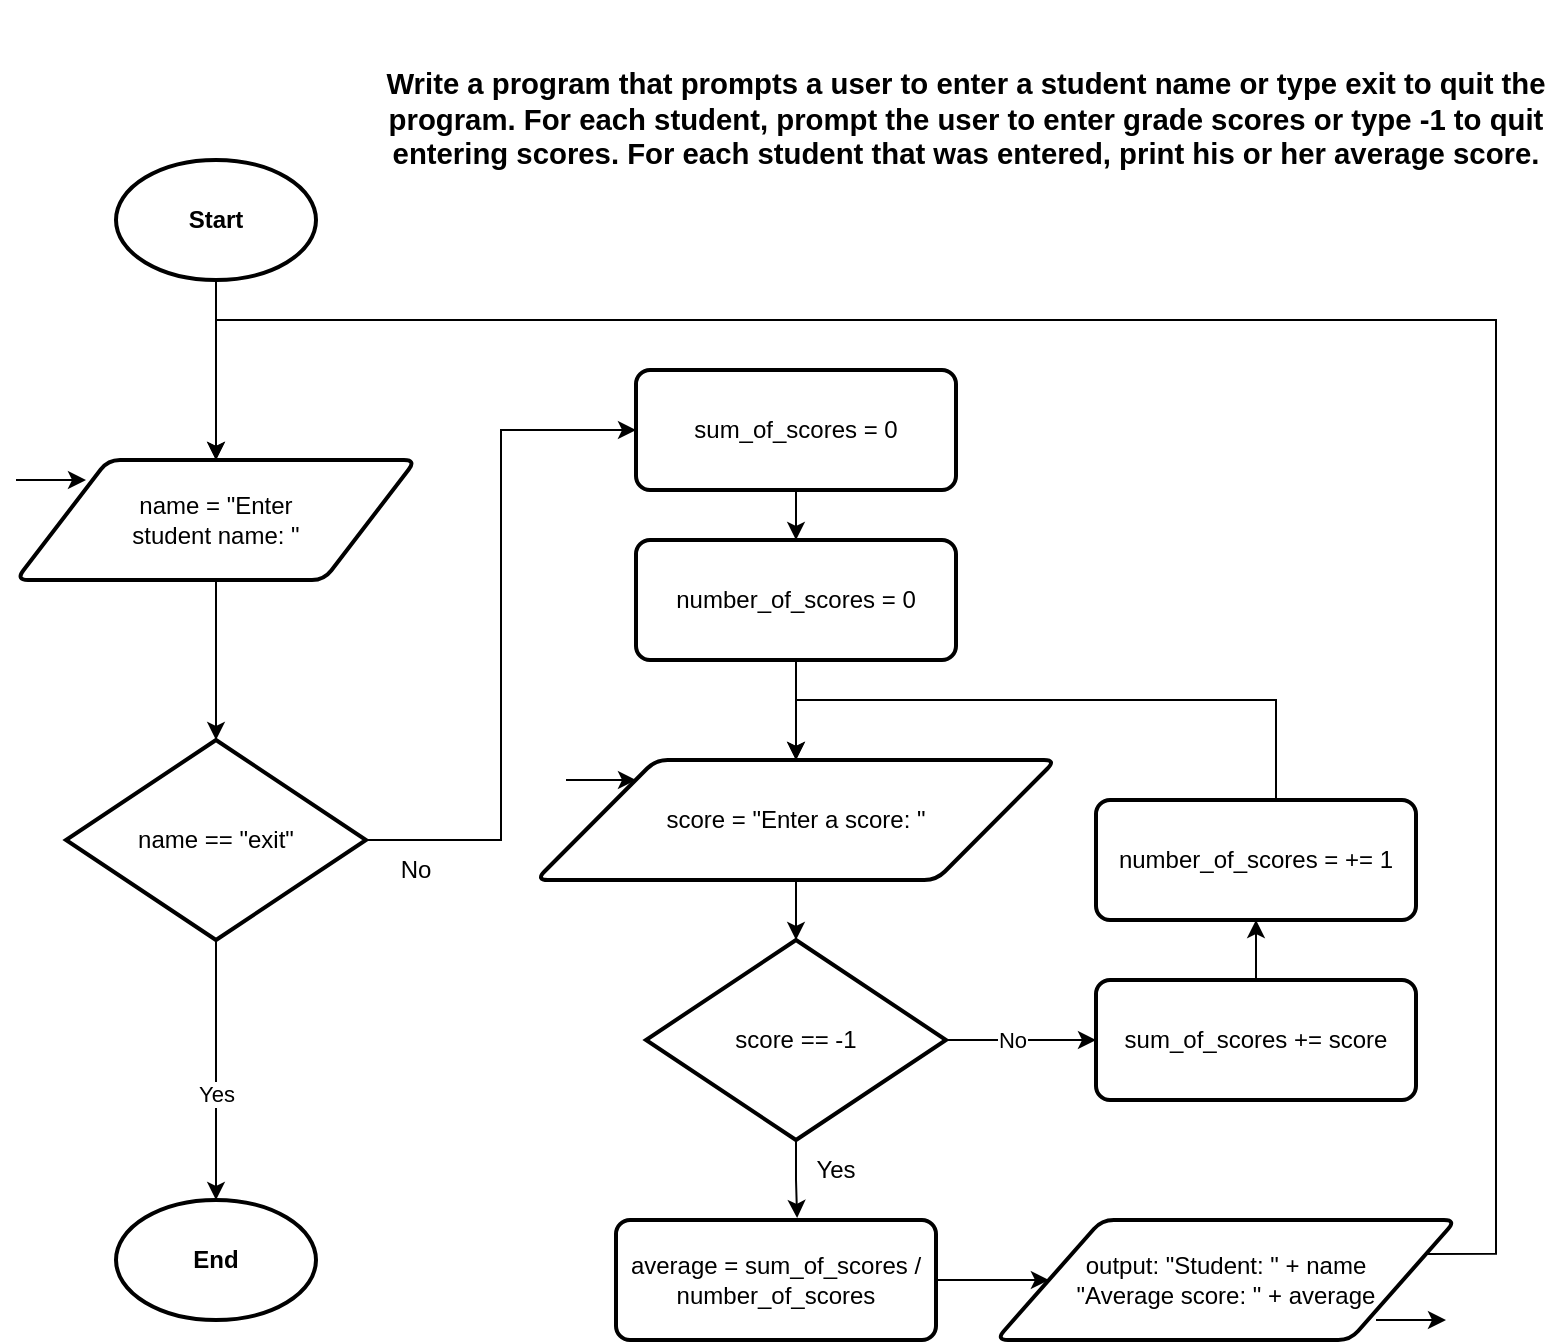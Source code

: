 <mxfile version="20.5.1" type="device"><diagram id="ElMXcovZxlgt0VPyKxh_" name="Page-1"><mxGraphModel dx="1580" dy="661" grid="1" gridSize="10" guides="1" tooltips="1" connect="1" arrows="1" fold="1" page="1" pageScale="1" pageWidth="850" pageHeight="1100" math="0" shadow="0"><root><mxCell id="0"/><mxCell id="1" parent="0"/><mxCell id="-pSlb4P0oNWnuijvpXDX-8" style="edgeStyle=orthogonalEdgeStyle;rounded=0;orthogonalLoop=1;jettySize=auto;html=1;entryX=0.5;entryY=0;entryDx=0;entryDy=0;entryPerimeter=0;" edge="1" parent="1" source="-pSlb4P0oNWnuijvpXDX-1" target="-pSlb4P0oNWnuijvpXDX-5"><mxGeometry relative="1" as="geometry"/></mxCell><mxCell id="-pSlb4P0oNWnuijvpXDX-9" value="Yes" style="edgeLabel;html=1;align=center;verticalAlign=middle;resizable=0;points=[];" vertex="1" connectable="0" parent="-pSlb4P0oNWnuijvpXDX-8"><mxGeometry x="0.176" relative="1" as="geometry"><mxPoint as="offset"/></mxGeometry></mxCell><mxCell id="-pSlb4P0oNWnuijvpXDX-24" style="edgeStyle=orthogonalEdgeStyle;rounded=0;orthogonalLoop=1;jettySize=auto;html=1;entryX=0;entryY=0.5;entryDx=0;entryDy=0;" edge="1" parent="1" source="-pSlb4P0oNWnuijvpXDX-1" target="-pSlb4P0oNWnuijvpXDX-10"><mxGeometry relative="1" as="geometry"/></mxCell><mxCell id="-pSlb4P0oNWnuijvpXDX-1" value="name == &quot;exit&quot;" style="strokeWidth=2;html=1;shape=mxgraph.flowchart.decision;whiteSpace=wrap;" vertex="1" parent="1"><mxGeometry x="65" y="390" width="150" height="100" as="geometry"/></mxCell><mxCell id="-pSlb4P0oNWnuijvpXDX-7" style="edgeStyle=orthogonalEdgeStyle;rounded=0;orthogonalLoop=1;jettySize=auto;html=1;entryX=0.5;entryY=0;entryDx=0;entryDy=0;entryPerimeter=0;" edge="1" parent="1" source="-pSlb4P0oNWnuijvpXDX-2" target="-pSlb4P0oNWnuijvpXDX-1"><mxGeometry relative="1" as="geometry"/></mxCell><mxCell id="-pSlb4P0oNWnuijvpXDX-2" value="name = &quot;Enter &lt;br&gt;student name: &quot;" style="shape=parallelogram;html=1;strokeWidth=2;perimeter=parallelogramPerimeter;whiteSpace=wrap;rounded=1;arcSize=12;size=0.23;" vertex="1" parent="1"><mxGeometry x="40" y="250" width="200" height="60" as="geometry"/></mxCell><mxCell id="-pSlb4P0oNWnuijvpXDX-6" style="edgeStyle=orthogonalEdgeStyle;rounded=0;orthogonalLoop=1;jettySize=auto;html=1;" edge="1" parent="1" source="-pSlb4P0oNWnuijvpXDX-3" target="-pSlb4P0oNWnuijvpXDX-2"><mxGeometry relative="1" as="geometry"/></mxCell><mxCell id="-pSlb4P0oNWnuijvpXDX-3" value="&lt;b&gt;Start&lt;/b&gt;" style="strokeWidth=2;html=1;shape=mxgraph.flowchart.start_1;whiteSpace=wrap;" vertex="1" parent="1"><mxGeometry x="90" y="100" width="100" height="60" as="geometry"/></mxCell><mxCell id="-pSlb4P0oNWnuijvpXDX-5" value="&lt;b&gt;End&lt;/b&gt;" style="strokeWidth=2;html=1;shape=mxgraph.flowchart.start_1;whiteSpace=wrap;" vertex="1" parent="1"><mxGeometry x="90" y="620" width="100" height="60" as="geometry"/></mxCell><mxCell id="-pSlb4P0oNWnuijvpXDX-18" style="edgeStyle=orthogonalEdgeStyle;rounded=0;orthogonalLoop=1;jettySize=auto;html=1;entryX=0.5;entryY=0;entryDx=0;entryDy=0;" edge="1" parent="1" source="-pSlb4P0oNWnuijvpXDX-10" target="-pSlb4P0oNWnuijvpXDX-11"><mxGeometry relative="1" as="geometry"/></mxCell><mxCell id="-pSlb4P0oNWnuijvpXDX-10" value="sum_of_scores = 0" style="rounded=1;whiteSpace=wrap;html=1;absoluteArcSize=1;arcSize=14;strokeWidth=2;" vertex="1" parent="1"><mxGeometry x="350" y="205" width="160" height="60" as="geometry"/></mxCell><mxCell id="-pSlb4P0oNWnuijvpXDX-19" style="edgeStyle=orthogonalEdgeStyle;rounded=0;orthogonalLoop=1;jettySize=auto;html=1;entryX=0.5;entryY=0;entryDx=0;entryDy=0;" edge="1" parent="1" source="-pSlb4P0oNWnuijvpXDX-11" target="-pSlb4P0oNWnuijvpXDX-13"><mxGeometry relative="1" as="geometry"/></mxCell><mxCell id="-pSlb4P0oNWnuijvpXDX-11" value="number_of_scores = 0" style="rounded=1;whiteSpace=wrap;html=1;absoluteArcSize=1;arcSize=14;strokeWidth=2;" vertex="1" parent="1"><mxGeometry x="350" y="290" width="160" height="60" as="geometry"/></mxCell><mxCell id="-pSlb4P0oNWnuijvpXDX-16" style="edgeStyle=orthogonalEdgeStyle;rounded=0;orthogonalLoop=1;jettySize=auto;html=1;entryX=0;entryY=0.5;entryDx=0;entryDy=0;" edge="1" parent="1" source="-pSlb4P0oNWnuijvpXDX-12" target="-pSlb4P0oNWnuijvpXDX-14"><mxGeometry relative="1" as="geometry"/></mxCell><mxCell id="-pSlb4P0oNWnuijvpXDX-21" value="No" style="edgeLabel;html=1;align=center;verticalAlign=middle;resizable=0;points=[];" vertex="1" connectable="0" parent="-pSlb4P0oNWnuijvpXDX-16"><mxGeometry x="-0.123" relative="1" as="geometry"><mxPoint as="offset"/></mxGeometry></mxCell><mxCell id="-pSlb4P0oNWnuijvpXDX-35" style="edgeStyle=orthogonalEdgeStyle;rounded=0;orthogonalLoop=1;jettySize=auto;html=1;entryX=0.566;entryY=-0.017;entryDx=0;entryDy=0;entryPerimeter=0;" edge="1" parent="1" source="-pSlb4P0oNWnuijvpXDX-12" target="-pSlb4P0oNWnuijvpXDX-27"><mxGeometry relative="1" as="geometry"/></mxCell><mxCell id="-pSlb4P0oNWnuijvpXDX-12" value="score == -1" style="strokeWidth=2;html=1;shape=mxgraph.flowchart.decision;whiteSpace=wrap;" vertex="1" parent="1"><mxGeometry x="355" y="490" width="150" height="100" as="geometry"/></mxCell><mxCell id="-pSlb4P0oNWnuijvpXDX-20" style="edgeStyle=orthogonalEdgeStyle;rounded=0;orthogonalLoop=1;jettySize=auto;html=1;exitX=0.5;exitY=1;exitDx=0;exitDy=0;entryX=0.5;entryY=0;entryDx=0;entryDy=0;entryPerimeter=0;" edge="1" parent="1" source="-pSlb4P0oNWnuijvpXDX-13" target="-pSlb4P0oNWnuijvpXDX-12"><mxGeometry relative="1" as="geometry"/></mxCell><mxCell id="-pSlb4P0oNWnuijvpXDX-13" value="score = &quot;Enter a score: &quot;" style="shape=parallelogram;html=1;strokeWidth=2;perimeter=parallelogramPerimeter;whiteSpace=wrap;rounded=1;arcSize=12;size=0.23;" vertex="1" parent="1"><mxGeometry x="300" y="400" width="260" height="60" as="geometry"/></mxCell><mxCell id="-pSlb4P0oNWnuijvpXDX-17" value="" style="edgeStyle=orthogonalEdgeStyle;rounded=0;orthogonalLoop=1;jettySize=auto;html=1;" edge="1" parent="1" source="-pSlb4P0oNWnuijvpXDX-14" target="-pSlb4P0oNWnuijvpXDX-15"><mxGeometry relative="1" as="geometry"/></mxCell><mxCell id="-pSlb4P0oNWnuijvpXDX-14" value="sum_of_scores += score" style="rounded=1;whiteSpace=wrap;html=1;absoluteArcSize=1;arcSize=14;strokeWidth=2;" vertex="1" parent="1"><mxGeometry x="580" y="510" width="160" height="60" as="geometry"/></mxCell><mxCell id="-pSlb4P0oNWnuijvpXDX-22" style="edgeStyle=orthogonalEdgeStyle;rounded=0;orthogonalLoop=1;jettySize=auto;html=1;entryX=0.5;entryY=0;entryDx=0;entryDy=0;" edge="1" parent="1" source="-pSlb4P0oNWnuijvpXDX-15" target="-pSlb4P0oNWnuijvpXDX-13"><mxGeometry relative="1" as="geometry"><mxPoint x="670" y="330" as="targetPoint"/><Array as="points"><mxPoint x="670" y="370"/><mxPoint x="430" y="370"/></Array></mxGeometry></mxCell><mxCell id="-pSlb4P0oNWnuijvpXDX-15" value="number_of_scores = += 1" style="rounded=1;whiteSpace=wrap;html=1;absoluteArcSize=1;arcSize=14;strokeWidth=2;" vertex="1" parent="1"><mxGeometry x="580" y="420" width="160" height="60" as="geometry"/></mxCell><mxCell id="-pSlb4P0oNWnuijvpXDX-25" value="Yes" style="text;html=1;strokeColor=none;fillColor=none;align=center;verticalAlign=middle;whiteSpace=wrap;rounded=0;" vertex="1" parent="1"><mxGeometry x="420" y="590" width="60" height="30" as="geometry"/></mxCell><mxCell id="-pSlb4P0oNWnuijvpXDX-36" style="edgeStyle=orthogonalEdgeStyle;rounded=0;orthogonalLoop=1;jettySize=auto;html=1;exitX=1;exitY=0.5;exitDx=0;exitDy=0;entryX=0;entryY=0.5;entryDx=0;entryDy=0;" edge="1" parent="1" source="-pSlb4P0oNWnuijvpXDX-27" target="-pSlb4P0oNWnuijvpXDX-34"><mxGeometry relative="1" as="geometry"/></mxCell><mxCell id="-pSlb4P0oNWnuijvpXDX-27" value="average = sum_of_scores /&lt;br&gt;number_of_scores" style="rounded=1;whiteSpace=wrap;html=1;absoluteArcSize=1;arcSize=14;strokeWidth=2;" vertex="1" parent="1"><mxGeometry x="340" y="630" width="160" height="60" as="geometry"/></mxCell><mxCell id="-pSlb4P0oNWnuijvpXDX-30" value="" style="endArrow=classic;html=1;rounded=0;" edge="1" parent="1"><mxGeometry width="50" height="50" relative="1" as="geometry"><mxPoint x="315" y="410" as="sourcePoint"/><mxPoint x="350" y="410" as="targetPoint"/></mxGeometry></mxCell><mxCell id="-pSlb4P0oNWnuijvpXDX-31" value="" style="endArrow=classic;html=1;rounded=0;" edge="1" parent="1"><mxGeometry width="50" height="50" relative="1" as="geometry"><mxPoint x="40" y="260" as="sourcePoint"/><mxPoint x="75" y="260" as="targetPoint"/></mxGeometry></mxCell><mxCell id="-pSlb4P0oNWnuijvpXDX-37" style="edgeStyle=orthogonalEdgeStyle;rounded=0;orthogonalLoop=1;jettySize=auto;html=1;entryX=0.5;entryY=0;entryDx=0;entryDy=0;exitX=1;exitY=0.25;exitDx=0;exitDy=0;" edge="1" parent="1" source="-pSlb4P0oNWnuijvpXDX-34" target="-pSlb4P0oNWnuijvpXDX-2"><mxGeometry relative="1" as="geometry"><mxPoint x="760" y="710" as="sourcePoint"/><Array as="points"><mxPoint x="780" y="647"/><mxPoint x="780" y="180"/><mxPoint x="140" y="180"/></Array></mxGeometry></mxCell><mxCell id="-pSlb4P0oNWnuijvpXDX-34" value="output: &quot;Student: &quot; + name&lt;br&gt;&quot;Average score: &quot; + average" style="shape=parallelogram;html=1;strokeWidth=2;perimeter=parallelogramPerimeter;whiteSpace=wrap;rounded=1;arcSize=12;size=0.23;" vertex="1" parent="1"><mxGeometry x="530" y="630" width="230" height="60" as="geometry"/></mxCell><mxCell id="-pSlb4P0oNWnuijvpXDX-38" value="No" style="text;html=1;strokeColor=none;fillColor=none;align=center;verticalAlign=middle;whiteSpace=wrap;rounded=0;" vertex="1" parent="1"><mxGeometry x="210" y="440" width="60" height="30" as="geometry"/></mxCell><mxCell id="-pSlb4P0oNWnuijvpXDX-40" value="" style="endArrow=classic;html=1;rounded=0;" edge="1" parent="1"><mxGeometry width="50" height="50" relative="1" as="geometry"><mxPoint x="720" y="680" as="sourcePoint"/><mxPoint x="755" y="680" as="targetPoint"/></mxGeometry></mxCell><mxCell id="-pSlb4P0oNWnuijvpXDX-41" value="&lt;span id=&quot;docs-internal-guid-0a156ea2-7fff-9f26-3b3d-b873b924d6cd&quot;&gt;&lt;span style=&quot;font-size: 11pt; font-family: Arial; background-color: transparent; font-variant-numeric: normal; font-variant-east-asian: normal; vertical-align: baseline;&quot;&gt;Write a program that prompts a user to enter a student name or type exit to quit the program. For each student, prompt the user to enter grade scores or type -1 to quit entering scores. For each student that was entered, print his or her average score.&lt;/span&gt;&lt;/span&gt;" style="text;html=1;strokeColor=none;fillColor=none;align=center;verticalAlign=middle;whiteSpace=wrap;rounded=0;fontStyle=1" vertex="1" parent="1"><mxGeometry x="215" y="20" width="600" height="120" as="geometry"/></mxCell></root></mxGraphModel></diagram></mxfile>